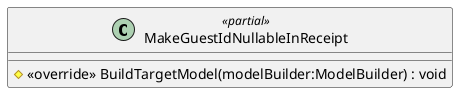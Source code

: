 @startuml
class MakeGuestIdNullableInReceipt <<partial>> {
    # <<override>> BuildTargetModel(modelBuilder:ModelBuilder) : void
}
@enduml

